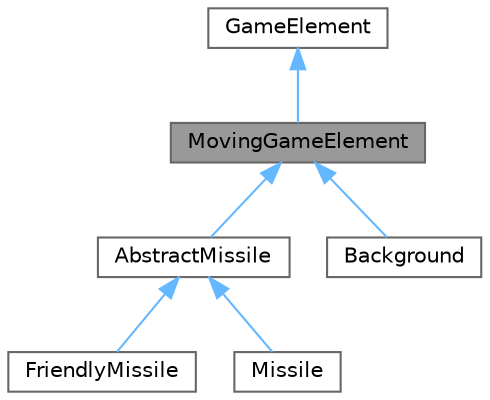digraph "MovingGameElement"
{
 // LATEX_PDF_SIZE
  bgcolor="transparent";
  edge [fontname=Helvetica,fontsize=10,labelfontname=Helvetica,labelfontsize=10];
  node [fontname=Helvetica,fontsize=10,shape=box,height=0.2,width=0.4];
  Node1 [id="Node000001",label="MovingGameElement",height=0.2,width=0.4,color="gray40", fillcolor="grey60", style="filled", fontcolor="black",tooltip="Derived class for moving game elements."];
  Node2 -> Node1 [id="edge1_Node000001_Node000002",dir="back",color="steelblue1",style="solid",tooltip=" "];
  Node2 [id="Node000002",label="GameElement",height=0.2,width=0.4,color="gray40", fillcolor="white", style="filled",URL="$class_game_element.html",tooltip="Base class for all game elements."];
  Node1 -> Node3 [id="edge2_Node000001_Node000003",dir="back",color="steelblue1",style="solid",tooltip=" "];
  Node3 [id="Node000003",label="AbstractMissile",height=0.2,width=0.4,color="gray40", fillcolor="white", style="filled",URL="$class_abstract_missile.html",tooltip="Abstract base class for all missile types in the game."];
  Node3 -> Node4 [id="edge3_Node000003_Node000004",dir="back",color="steelblue1",style="solid",tooltip=" "];
  Node4 [id="Node000004",label="FriendlyMissile",height=0.2,width=0.4,color="gray40", fillcolor="white", style="filled",URL="$class_friendly_missile.html",tooltip="Represents a missile fired by the player's ship."];
  Node3 -> Node5 [id="edge4_Node000003_Node000005",dir="back",color="steelblue1",style="solid",tooltip=" "];
  Node5 [id="Node000005",label="Missile",height=0.2,width=0.4,color="gray40", fillcolor="white", style="filled",URL="$class_missile.html",tooltip="Represents a missile in the game."];
  Node1 -> Node6 [id="edge5_Node000001_Node000006",dir="back",color="steelblue1",style="solid",tooltip=" "];
  Node6 [id="Node000006",label="Background",height=0.2,width=0.4,color="gray40", fillcolor="white", style="filled",URL="$class_background.html",tooltip="Represents the background of the game, including end game and win game screens."];
}
